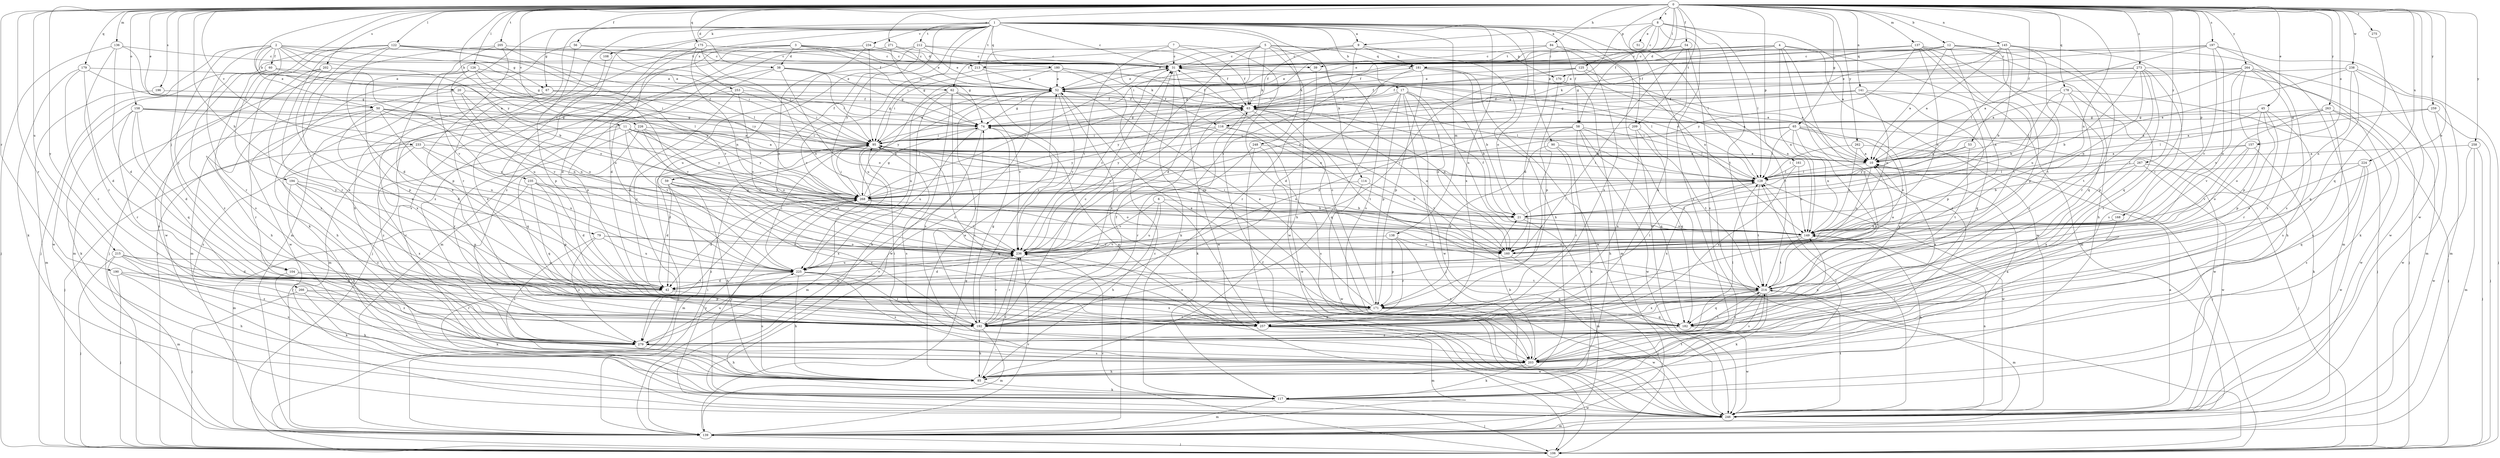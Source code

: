 strict digraph  {
0;
1;
2;
3;
4;
5;
6;
7;
8;
9;
10;
11;
12;
17;
20;
21;
31;
38;
39;
42;
45;
50;
51;
52;
53;
54;
56;
58;
59;
60;
62;
63;
65;
67;
74;
79;
84;
85;
90;
95;
104;
106;
108;
114;
116;
117;
122;
125;
126;
128;
136;
137;
138;
139;
141;
145;
149;
157;
158;
160;
161;
168;
170;
171;
175;
178;
179;
180;
181;
182;
190;
192;
194;
196;
197;
202;
203;
205;
209;
212;
213;
214;
215;
224;
225;
226;
233;
234;
235;
236;
238;
246;
248;
253;
257;
258;
259;
262;
263;
264;
266;
267;
268;
271;
273;
275;
279;
0 -> 8  [label=a];
0 -> 11  [label=b];
0 -> 12  [label=b];
0 -> 38  [label=d];
0 -> 45  [label=e];
0 -> 50  [label=e];
0 -> 53  [label=f];
0 -> 54  [label=f];
0 -> 56  [label=f];
0 -> 58  [label=f];
0 -> 65  [label=g];
0 -> 79  [label=h];
0 -> 84  [label=h];
0 -> 104  [label=j];
0 -> 122  [label=l];
0 -> 125  [label=l];
0 -> 126  [label=l];
0 -> 136  [label=m];
0 -> 137  [label=m];
0 -> 141  [label=n];
0 -> 145  [label=n];
0 -> 149  [label=n];
0 -> 157  [label=o];
0 -> 158  [label=o];
0 -> 160  [label=o];
0 -> 161  [label=p];
0 -> 168  [label=p];
0 -> 170  [label=p];
0 -> 175  [label=q];
0 -> 178  [label=q];
0 -> 179  [label=q];
0 -> 190  [label=r];
0 -> 192  [label=r];
0 -> 194  [label=s];
0 -> 196  [label=s];
0 -> 197  [label=s];
0 -> 202  [label=s];
0 -> 205  [label=t];
0 -> 209  [label=t];
0 -> 215  [label=u];
0 -> 224  [label=u];
0 -> 226  [label=v];
0 -> 233  [label=v];
0 -> 238  [label=w];
0 -> 246  [label=w];
0 -> 258  [label=y];
0 -> 259  [label=y];
0 -> 262  [label=y];
0 -> 263  [label=y];
0 -> 264  [label=y];
0 -> 266  [label=y];
0 -> 267  [label=y];
0 -> 268  [label=y];
0 -> 271  [label=z];
0 -> 273  [label=z];
0 -> 275  [label=z];
1 -> 9  [label=a];
1 -> 17  [label=b];
1 -> 31  [label=c];
1 -> 58  [label=f];
1 -> 59  [label=f];
1 -> 67  [label=g];
1 -> 85  [label=h];
1 -> 90  [label=i];
1 -> 95  [label=i];
1 -> 108  [label=k];
1 -> 114  [label=k];
1 -> 128  [label=l];
1 -> 138  [label=m];
1 -> 139  [label=m];
1 -> 160  [label=o];
1 -> 180  [label=q];
1 -> 192  [label=r];
1 -> 209  [label=t];
1 -> 212  [label=t];
1 -> 213  [label=t];
1 -> 234  [label=v];
1 -> 246  [label=w];
1 -> 248  [label=x];
1 -> 253  [label=x];
1 -> 257  [label=x];
1 -> 268  [label=y];
1 -> 279  [label=z];
2 -> 20  [label=b];
2 -> 21  [label=b];
2 -> 50  [label=e];
2 -> 60  [label=f];
2 -> 67  [label=g];
2 -> 74  [label=g];
2 -> 104  [label=j];
2 -> 106  [label=j];
2 -> 192  [label=r];
2 -> 203  [label=s];
2 -> 213  [label=t];
2 -> 235  [label=v];
3 -> 38  [label=d];
3 -> 39  [label=d];
3 -> 62  [label=f];
3 -> 74  [label=g];
3 -> 106  [label=j];
3 -> 116  [label=k];
3 -> 235  [label=v];
3 -> 279  [label=z];
4 -> 31  [label=c];
4 -> 39  [label=d];
4 -> 95  [label=i];
4 -> 139  [label=m];
4 -> 149  [label=n];
4 -> 203  [label=s];
4 -> 213  [label=t];
4 -> 214  [label=t];
4 -> 246  [label=w];
5 -> 31  [label=c];
5 -> 42  [label=d];
5 -> 62  [label=f];
5 -> 85  [label=h];
5 -> 116  [label=k];
5 -> 170  [label=p];
5 -> 181  [label=q];
5 -> 203  [label=s];
5 -> 236  [label=v];
6 -> 21  [label=b];
6 -> 85  [label=h];
6 -> 225  [label=u];
6 -> 236  [label=v];
6 -> 257  [label=x];
7 -> 31  [label=c];
7 -> 63  [label=f];
7 -> 192  [label=r];
7 -> 236  [label=v];
7 -> 246  [label=w];
8 -> 9  [label=a];
8 -> 10  [label=a];
8 -> 31  [label=c];
8 -> 51  [label=e];
8 -> 95  [label=i];
8 -> 106  [label=j];
8 -> 128  [label=l];
8 -> 203  [label=s];
8 -> 214  [label=t];
9 -> 31  [label=c];
9 -> 63  [label=f];
9 -> 85  [label=h];
9 -> 181  [label=q];
9 -> 236  [label=v];
10 -> 128  [label=l];
10 -> 160  [label=o];
11 -> 10  [label=a];
11 -> 95  [label=i];
11 -> 106  [label=j];
11 -> 128  [label=l];
11 -> 160  [label=o];
11 -> 236  [label=v];
11 -> 268  [label=y];
11 -> 279  [label=z];
12 -> 10  [label=a];
12 -> 52  [label=e];
12 -> 116  [label=k];
12 -> 139  [label=m];
12 -> 149  [label=n];
12 -> 181  [label=q];
12 -> 182  [label=q];
12 -> 225  [label=u];
17 -> 21  [label=b];
17 -> 63  [label=f];
17 -> 106  [label=j];
17 -> 149  [label=n];
17 -> 160  [label=o];
17 -> 171  [label=p];
17 -> 192  [label=r];
17 -> 246  [label=w];
17 -> 268  [label=y];
20 -> 63  [label=f];
20 -> 85  [label=h];
20 -> 160  [label=o];
20 -> 236  [label=v];
21 -> 63  [label=f];
21 -> 128  [label=l];
21 -> 139  [label=m];
21 -> 149  [label=n];
31 -> 52  [label=e];
31 -> 117  [label=k];
31 -> 128  [label=l];
31 -> 246  [label=w];
38 -> 52  [label=e];
38 -> 74  [label=g];
38 -> 95  [label=i];
38 -> 160  [label=o];
38 -> 171  [label=p];
38 -> 257  [label=x];
39 -> 192  [label=r];
42 -> 117  [label=k];
42 -> 128  [label=l];
42 -> 236  [label=v];
42 -> 257  [label=x];
45 -> 10  [label=a];
45 -> 74  [label=g];
45 -> 160  [label=o];
45 -> 171  [label=p];
45 -> 192  [label=r];
45 -> 203  [label=s];
50 -> 42  [label=d];
50 -> 74  [label=g];
50 -> 95  [label=i];
50 -> 149  [label=n];
50 -> 192  [label=r];
50 -> 225  [label=u];
50 -> 268  [label=y];
50 -> 279  [label=z];
52 -> 63  [label=f];
52 -> 74  [label=g];
52 -> 128  [label=l];
52 -> 192  [label=r];
52 -> 236  [label=v];
52 -> 257  [label=x];
52 -> 268  [label=y];
52 -> 279  [label=z];
53 -> 10  [label=a];
53 -> 214  [label=t];
53 -> 268  [label=y];
54 -> 31  [label=c];
54 -> 95  [label=i];
54 -> 160  [label=o];
54 -> 203  [label=s];
54 -> 257  [label=x];
56 -> 31  [label=c];
56 -> 95  [label=i];
56 -> 106  [label=j];
56 -> 171  [label=p];
58 -> 85  [label=h];
58 -> 95  [label=i];
58 -> 128  [label=l];
58 -> 182  [label=q];
58 -> 192  [label=r];
58 -> 214  [label=t];
58 -> 225  [label=u];
58 -> 246  [label=w];
59 -> 42  [label=d];
59 -> 85  [label=h];
59 -> 139  [label=m];
59 -> 160  [label=o];
59 -> 182  [label=q];
59 -> 257  [label=x];
59 -> 268  [label=y];
60 -> 52  [label=e];
60 -> 95  [label=i];
60 -> 246  [label=w];
60 -> 279  [label=z];
62 -> 10  [label=a];
62 -> 63  [label=f];
62 -> 117  [label=k];
62 -> 203  [label=s];
62 -> 225  [label=u];
62 -> 236  [label=v];
62 -> 246  [label=w];
63 -> 74  [label=g];
63 -> 117  [label=k];
63 -> 149  [label=n];
63 -> 160  [label=o];
63 -> 182  [label=q];
63 -> 214  [label=t];
63 -> 236  [label=v];
65 -> 95  [label=i];
65 -> 128  [label=l];
65 -> 149  [label=n];
65 -> 160  [label=o];
65 -> 192  [label=r];
65 -> 246  [label=w];
65 -> 257  [label=x];
65 -> 268  [label=y];
67 -> 63  [label=f];
67 -> 74  [label=g];
67 -> 85  [label=h];
67 -> 236  [label=v];
67 -> 257  [label=x];
74 -> 95  [label=i];
74 -> 139  [label=m];
74 -> 225  [label=u];
79 -> 160  [label=o];
79 -> 203  [label=s];
79 -> 225  [label=u];
79 -> 236  [label=v];
79 -> 279  [label=z];
84 -> 31  [label=c];
84 -> 42  [label=d];
84 -> 52  [label=e];
84 -> 149  [label=n];
84 -> 257  [label=x];
85 -> 10  [label=a];
85 -> 52  [label=e];
85 -> 117  [label=k];
85 -> 128  [label=l];
85 -> 225  [label=u];
85 -> 236  [label=v];
90 -> 10  [label=a];
90 -> 117  [label=k];
90 -> 171  [label=p];
90 -> 192  [label=r];
95 -> 10  [label=a];
95 -> 42  [label=d];
95 -> 52  [label=e];
95 -> 106  [label=j];
95 -> 139  [label=m];
95 -> 203  [label=s];
104 -> 117  [label=k];
104 -> 214  [label=t];
104 -> 279  [label=z];
106 -> 236  [label=v];
108 -> 203  [label=s];
114 -> 21  [label=b];
114 -> 246  [label=w];
114 -> 268  [label=y];
116 -> 95  [label=i];
116 -> 214  [label=t];
116 -> 236  [label=v];
116 -> 246  [label=w];
116 -> 268  [label=y];
117 -> 106  [label=j];
117 -> 139  [label=m];
117 -> 149  [label=n];
117 -> 214  [label=t];
117 -> 246  [label=w];
117 -> 268  [label=y];
122 -> 31  [label=c];
122 -> 42  [label=d];
122 -> 95  [label=i];
122 -> 106  [label=j];
122 -> 128  [label=l];
122 -> 192  [label=r];
122 -> 246  [label=w];
122 -> 257  [label=x];
122 -> 268  [label=y];
125 -> 52  [label=e];
125 -> 63  [label=f];
125 -> 149  [label=n];
125 -> 214  [label=t];
125 -> 236  [label=v];
126 -> 52  [label=e];
126 -> 128  [label=l];
126 -> 139  [label=m];
126 -> 171  [label=p];
126 -> 225  [label=u];
126 -> 268  [label=y];
128 -> 31  [label=c];
128 -> 95  [label=i];
128 -> 214  [label=t];
128 -> 246  [label=w];
128 -> 257  [label=x];
128 -> 268  [label=y];
136 -> 10  [label=a];
136 -> 31  [label=c];
136 -> 42  [label=d];
136 -> 106  [label=j];
136 -> 192  [label=r];
137 -> 31  [label=c];
137 -> 63  [label=f];
137 -> 85  [label=h];
137 -> 149  [label=n];
137 -> 171  [label=p];
137 -> 182  [label=q];
137 -> 214  [label=t];
137 -> 268  [label=y];
138 -> 160  [label=o];
138 -> 171  [label=p];
138 -> 192  [label=r];
138 -> 203  [label=s];
138 -> 236  [label=v];
139 -> 31  [label=c];
139 -> 74  [label=g];
139 -> 95  [label=i];
139 -> 106  [label=j];
139 -> 236  [label=v];
141 -> 63  [label=f];
141 -> 74  [label=g];
141 -> 149  [label=n];
141 -> 171  [label=p];
141 -> 182  [label=q];
141 -> 268  [label=y];
145 -> 10  [label=a];
145 -> 21  [label=b];
145 -> 31  [label=c];
145 -> 52  [label=e];
145 -> 74  [label=g];
145 -> 128  [label=l];
145 -> 192  [label=r];
145 -> 203  [label=s];
145 -> 214  [label=t];
149 -> 95  [label=i];
149 -> 160  [label=o];
149 -> 214  [label=t];
149 -> 236  [label=v];
157 -> 10  [label=a];
157 -> 117  [label=k];
157 -> 128  [label=l];
157 -> 160  [label=o];
157 -> 236  [label=v];
158 -> 10  [label=a];
158 -> 42  [label=d];
158 -> 74  [label=g];
158 -> 117  [label=k];
158 -> 149  [label=n];
158 -> 182  [label=q];
158 -> 192  [label=r];
160 -> 106  [label=j];
161 -> 128  [label=l];
161 -> 149  [label=n];
161 -> 257  [label=x];
168 -> 149  [label=n];
168 -> 203  [label=s];
170 -> 139  [label=m];
170 -> 171  [label=p];
171 -> 31  [label=c];
171 -> 52  [label=e];
171 -> 182  [label=q];
171 -> 192  [label=r];
171 -> 246  [label=w];
171 -> 257  [label=x];
175 -> 31  [label=c];
175 -> 42  [label=d];
175 -> 149  [label=n];
175 -> 160  [label=o];
175 -> 225  [label=u];
178 -> 21  [label=b];
178 -> 63  [label=f];
178 -> 85  [label=h];
178 -> 106  [label=j];
178 -> 128  [label=l];
178 -> 192  [label=r];
179 -> 42  [label=d];
179 -> 52  [label=e];
179 -> 74  [label=g];
179 -> 117  [label=k];
179 -> 192  [label=r];
180 -> 52  [label=e];
180 -> 63  [label=f];
180 -> 95  [label=i];
180 -> 160  [label=o];
180 -> 171  [label=p];
180 -> 225  [label=u];
181 -> 10  [label=a];
181 -> 21  [label=b];
181 -> 42  [label=d];
181 -> 52  [label=e];
181 -> 74  [label=g];
181 -> 171  [label=p];
181 -> 246  [label=w];
182 -> 10  [label=a];
182 -> 52  [label=e];
182 -> 246  [label=w];
182 -> 279  [label=z];
190 -> 42  [label=d];
190 -> 85  [label=h];
190 -> 106  [label=j];
190 -> 203  [label=s];
192 -> 31  [label=c];
192 -> 63  [label=f];
192 -> 74  [label=g];
192 -> 85  [label=h];
192 -> 139  [label=m];
192 -> 236  [label=v];
192 -> 268  [label=y];
194 -> 85  [label=h];
194 -> 171  [label=p];
194 -> 257  [label=x];
194 -> 268  [label=y];
194 -> 279  [label=z];
196 -> 63  [label=f];
196 -> 139  [label=m];
197 -> 10  [label=a];
197 -> 31  [label=c];
197 -> 63  [label=f];
197 -> 160  [label=o];
197 -> 203  [label=s];
197 -> 236  [label=v];
197 -> 246  [label=w];
202 -> 52  [label=e];
202 -> 139  [label=m];
202 -> 246  [label=w];
202 -> 257  [label=x];
202 -> 279  [label=z];
203 -> 21  [label=b];
203 -> 74  [label=g];
203 -> 85  [label=h];
203 -> 95  [label=i];
203 -> 117  [label=k];
205 -> 31  [label=c];
205 -> 117  [label=k];
205 -> 171  [label=p];
205 -> 236  [label=v];
205 -> 257  [label=x];
209 -> 95  [label=i];
209 -> 182  [label=q];
209 -> 214  [label=t];
209 -> 257  [label=x];
212 -> 31  [label=c];
212 -> 42  [label=d];
212 -> 52  [label=e];
212 -> 63  [label=f];
212 -> 225  [label=u];
212 -> 279  [label=z];
213 -> 10  [label=a];
213 -> 52  [label=e];
213 -> 236  [label=v];
214 -> 117  [label=k];
214 -> 139  [label=m];
214 -> 171  [label=p];
214 -> 182  [label=q];
214 -> 203  [label=s];
214 -> 257  [label=x];
214 -> 279  [label=z];
215 -> 42  [label=d];
215 -> 106  [label=j];
215 -> 139  [label=m];
215 -> 192  [label=r];
215 -> 225  [label=u];
215 -> 279  [label=z];
224 -> 128  [label=l];
224 -> 160  [label=o];
224 -> 182  [label=q];
224 -> 203  [label=s];
224 -> 246  [label=w];
225 -> 10  [label=a];
225 -> 42  [label=d];
225 -> 85  [label=h];
225 -> 95  [label=i];
225 -> 192  [label=r];
225 -> 203  [label=s];
225 -> 214  [label=t];
226 -> 95  [label=i];
226 -> 160  [label=o];
226 -> 182  [label=q];
226 -> 192  [label=r];
226 -> 236  [label=v];
226 -> 268  [label=y];
233 -> 10  [label=a];
233 -> 192  [label=r];
233 -> 225  [label=u];
233 -> 268  [label=y];
233 -> 279  [label=z];
234 -> 31  [label=c];
234 -> 95  [label=i];
234 -> 139  [label=m];
234 -> 236  [label=v];
235 -> 42  [label=d];
235 -> 139  [label=m];
235 -> 149  [label=n];
235 -> 171  [label=p];
235 -> 182  [label=q];
235 -> 268  [label=y];
236 -> 31  [label=c];
236 -> 42  [label=d];
236 -> 192  [label=r];
236 -> 225  [label=u];
238 -> 10  [label=a];
238 -> 52  [label=e];
238 -> 106  [label=j];
238 -> 139  [label=m];
238 -> 149  [label=n];
238 -> 182  [label=q];
246 -> 10  [label=a];
246 -> 63  [label=f];
246 -> 128  [label=l];
246 -> 139  [label=m];
246 -> 149  [label=n];
246 -> 214  [label=t];
246 -> 268  [label=y];
248 -> 10  [label=a];
248 -> 106  [label=j];
248 -> 192  [label=r];
248 -> 203  [label=s];
253 -> 42  [label=d];
253 -> 63  [label=f];
253 -> 95  [label=i];
253 -> 139  [label=m];
253 -> 236  [label=v];
257 -> 95  [label=i];
257 -> 139  [label=m];
257 -> 236  [label=v];
257 -> 246  [label=w];
258 -> 10  [label=a];
258 -> 106  [label=j];
258 -> 139  [label=m];
258 -> 246  [label=w];
259 -> 10  [label=a];
259 -> 74  [label=g];
259 -> 106  [label=j];
259 -> 246  [label=w];
262 -> 10  [label=a];
262 -> 106  [label=j];
262 -> 128  [label=l];
262 -> 149  [label=n];
263 -> 74  [label=g];
263 -> 106  [label=j];
263 -> 128  [label=l];
263 -> 203  [label=s];
263 -> 236  [label=v];
263 -> 246  [label=w];
264 -> 10  [label=a];
264 -> 52  [label=e];
264 -> 63  [label=f];
264 -> 117  [label=k];
264 -> 139  [label=m];
264 -> 171  [label=p];
264 -> 236  [label=v];
264 -> 279  [label=z];
266 -> 85  [label=h];
266 -> 106  [label=j];
266 -> 171  [label=p];
266 -> 192  [label=r];
267 -> 21  [label=b];
267 -> 106  [label=j];
267 -> 128  [label=l];
267 -> 246  [label=w];
267 -> 257  [label=x];
268 -> 21  [label=b];
268 -> 31  [label=c];
268 -> 42  [label=d];
268 -> 74  [label=g];
268 -> 95  [label=i];
268 -> 236  [label=v];
268 -> 279  [label=z];
271 -> 31  [label=c];
271 -> 52  [label=e];
271 -> 74  [label=g];
271 -> 236  [label=v];
273 -> 21  [label=b];
273 -> 52  [label=e];
273 -> 74  [label=g];
273 -> 106  [label=j];
273 -> 149  [label=n];
273 -> 171  [label=p];
273 -> 203  [label=s];
273 -> 214  [label=t];
275 -> 182  [label=q];
279 -> 85  [label=h];
279 -> 128  [label=l];
279 -> 149  [label=n];
279 -> 203  [label=s];
279 -> 214  [label=t];
279 -> 225  [label=u];
}
